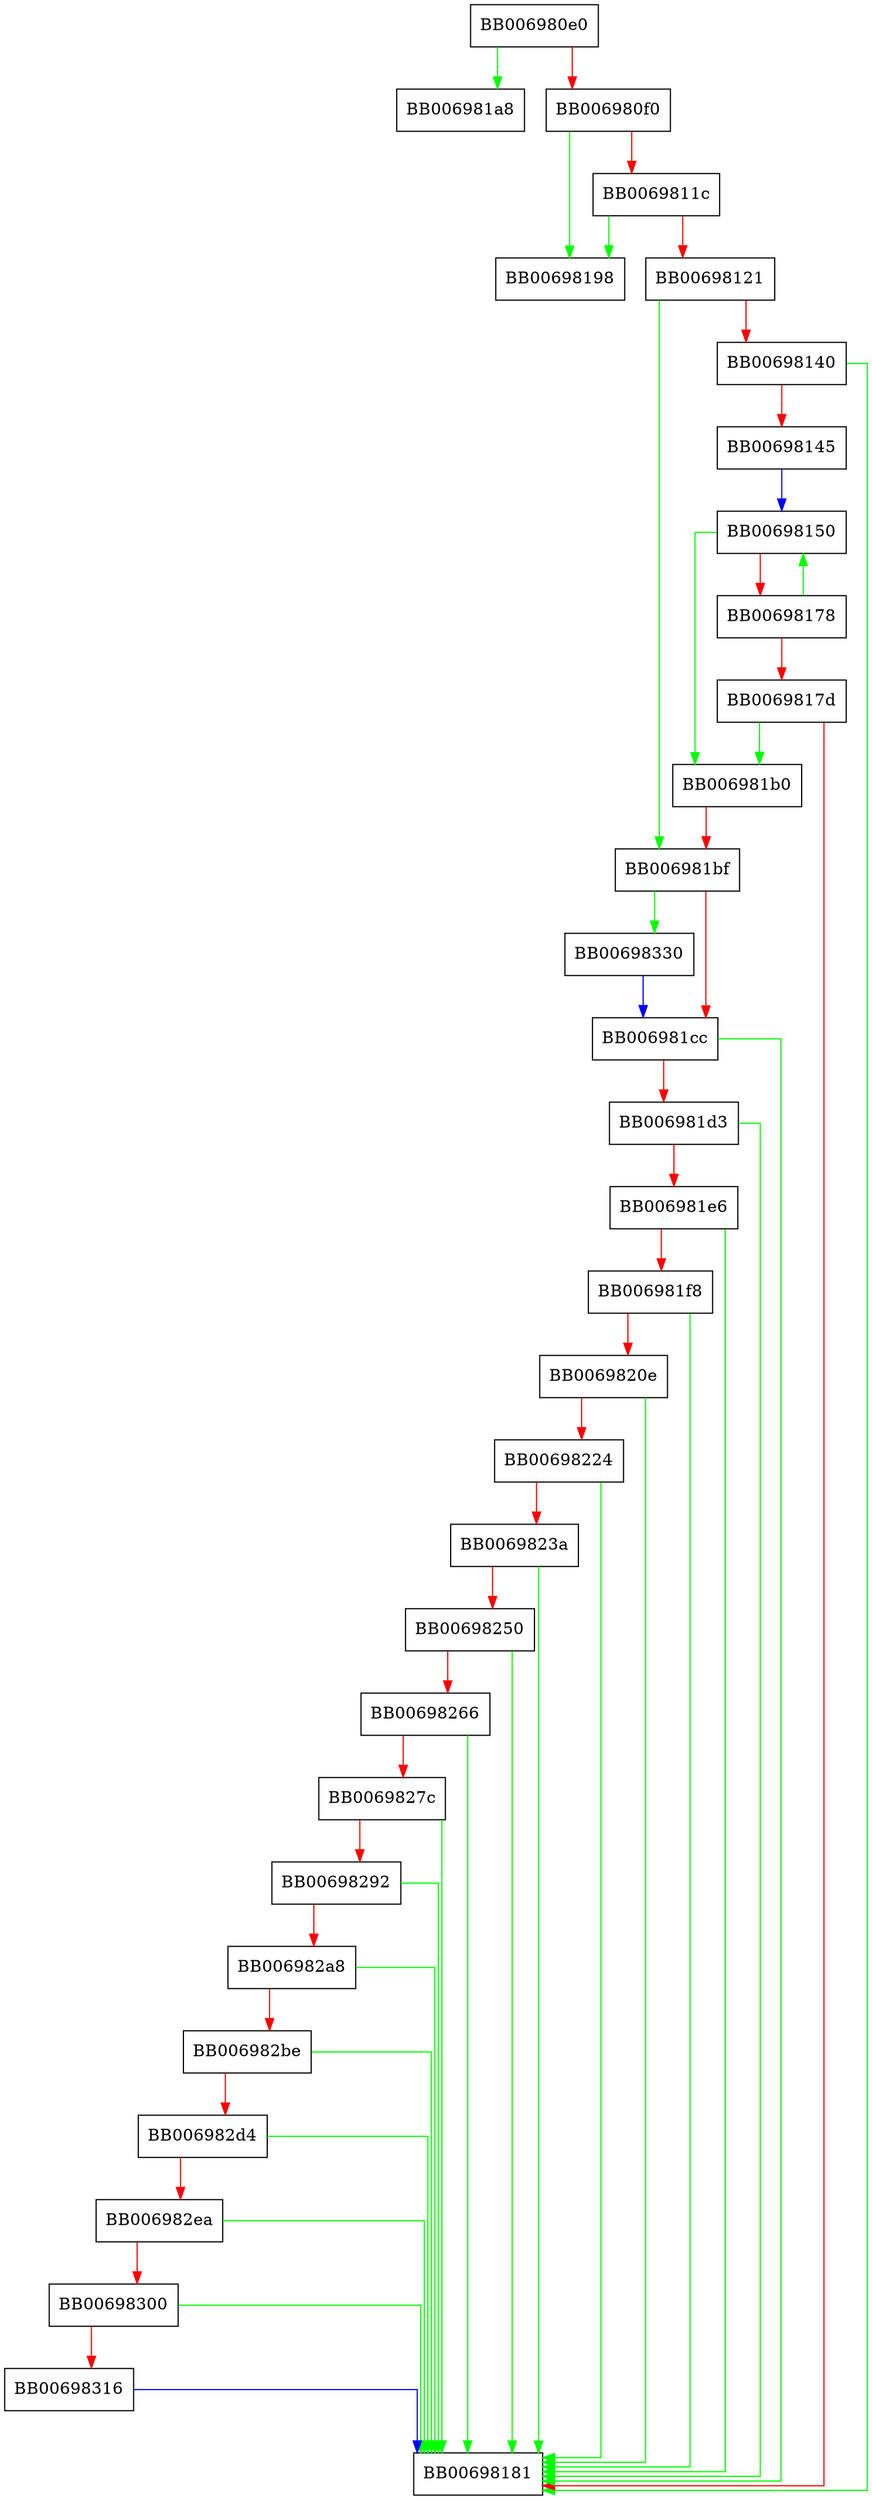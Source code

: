 digraph vaes_gcm_aadupdate {
  node [shape="box"];
  graph [splines=ortho];
  BB006980e0 -> BB006981a8 [color="green"];
  BB006980e0 -> BB006980f0 [color="red"];
  BB006980f0 -> BB00698198 [color="green"];
  BB006980f0 -> BB0069811c [color="red"];
  BB0069811c -> BB00698198 [color="green"];
  BB0069811c -> BB00698121 [color="red"];
  BB00698121 -> BB006981bf [color="green"];
  BB00698121 -> BB00698140 [color="red"];
  BB00698140 -> BB00698181 [color="green"];
  BB00698140 -> BB00698145 [color="red"];
  BB00698145 -> BB00698150 [color="blue"];
  BB00698150 -> BB006981b0 [color="green"];
  BB00698150 -> BB00698178 [color="red"];
  BB00698178 -> BB00698150 [color="green"];
  BB00698178 -> BB0069817d [color="red"];
  BB0069817d -> BB006981b0 [color="green"];
  BB0069817d -> BB00698181 [color="red"];
  BB006981b0 -> BB006981bf [color="red"];
  BB006981bf -> BB00698330 [color="green"];
  BB006981bf -> BB006981cc [color="red"];
  BB006981cc -> BB00698181 [color="green"];
  BB006981cc -> BB006981d3 [color="red"];
  BB006981d3 -> BB00698181 [color="green"];
  BB006981d3 -> BB006981e6 [color="red"];
  BB006981e6 -> BB00698181 [color="green"];
  BB006981e6 -> BB006981f8 [color="red"];
  BB006981f8 -> BB00698181 [color="green"];
  BB006981f8 -> BB0069820e [color="red"];
  BB0069820e -> BB00698181 [color="green"];
  BB0069820e -> BB00698224 [color="red"];
  BB00698224 -> BB00698181 [color="green"];
  BB00698224 -> BB0069823a [color="red"];
  BB0069823a -> BB00698181 [color="green"];
  BB0069823a -> BB00698250 [color="red"];
  BB00698250 -> BB00698181 [color="green"];
  BB00698250 -> BB00698266 [color="red"];
  BB00698266 -> BB00698181 [color="green"];
  BB00698266 -> BB0069827c [color="red"];
  BB0069827c -> BB00698181 [color="green"];
  BB0069827c -> BB00698292 [color="red"];
  BB00698292 -> BB00698181 [color="green"];
  BB00698292 -> BB006982a8 [color="red"];
  BB006982a8 -> BB00698181 [color="green"];
  BB006982a8 -> BB006982be [color="red"];
  BB006982be -> BB00698181 [color="green"];
  BB006982be -> BB006982d4 [color="red"];
  BB006982d4 -> BB00698181 [color="green"];
  BB006982d4 -> BB006982ea [color="red"];
  BB006982ea -> BB00698181 [color="green"];
  BB006982ea -> BB00698300 [color="red"];
  BB00698300 -> BB00698181 [color="green"];
  BB00698300 -> BB00698316 [color="red"];
  BB00698316 -> BB00698181 [color="blue"];
  BB00698330 -> BB006981cc [color="blue"];
}